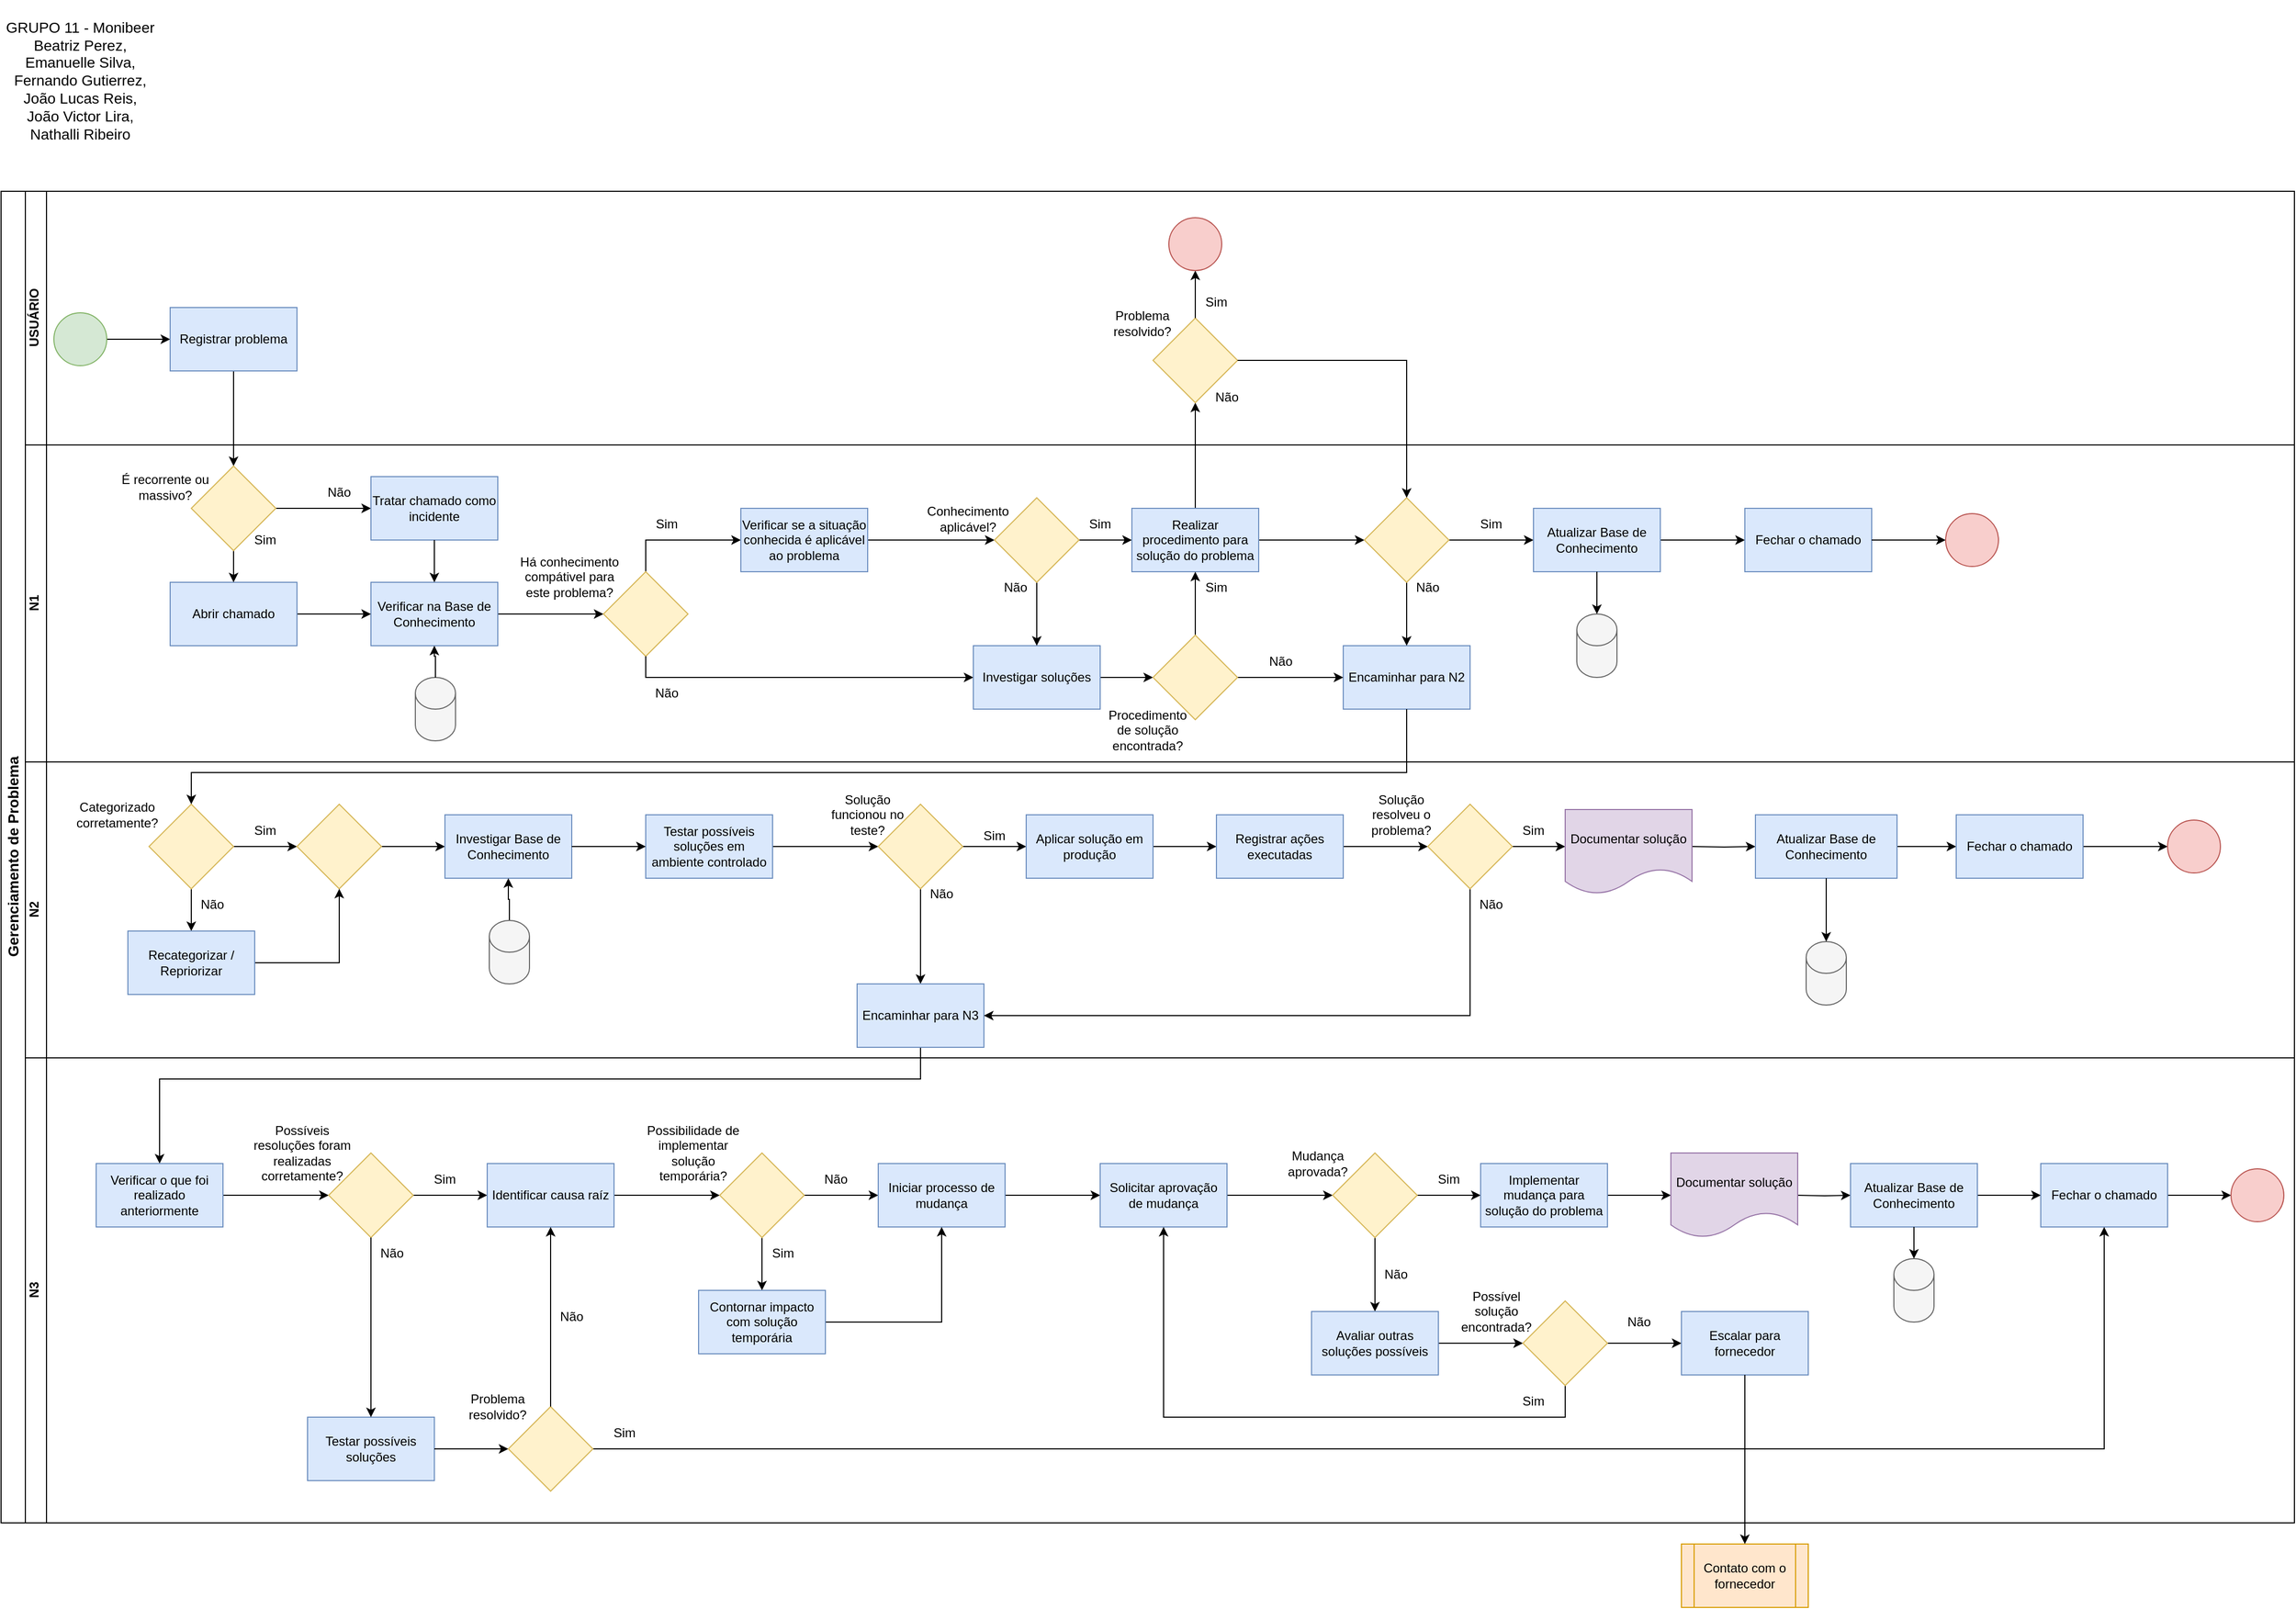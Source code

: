 <mxfile version="26.1.1">
  <diagram name="Página-1" id="bHaXInnfrB_LqtZISMqw">
    <mxGraphModel dx="1434" dy="2005" grid="1" gridSize="10" guides="1" tooltips="1" connect="1" arrows="1" fold="1" page="1" pageScale="1" pageWidth="827" pageHeight="1169" math="0" shadow="0">
      <root>
        <mxCell id="0" />
        <mxCell id="1" parent="0" />
        <mxCell id="CB9Ix1eSBj-hEk77aVg0-19" value="" style="edgeStyle=orthogonalEdgeStyle;rounded=0;orthogonalLoop=1;jettySize=auto;html=1;" parent="1" source="CB9Ix1eSBj-hEk77aVg0-17" target="CB9Ix1eSBj-hEk77aVg0-18" edge="1">
          <mxGeometry relative="1" as="geometry" />
        </mxCell>
        <mxCell id="CB9Ix1eSBj-hEk77aVg0-17" value="" style="ellipse;whiteSpace=wrap;html=1;aspect=fixed;fillColor=#d5e8d4;strokeColor=#82b366;" parent="1" vertex="1">
          <mxGeometry x="80" y="75" width="50" height="50" as="geometry" />
        </mxCell>
        <mxCell id="3cpQAvcQpV-U7y1Ge1cC-20" value="" style="edgeStyle=orthogonalEdgeStyle;rounded=0;orthogonalLoop=1;jettySize=auto;html=1;" parent="1" source="CB9Ix1eSBj-hEk77aVg0-18" edge="1">
          <mxGeometry relative="1" as="geometry">
            <mxPoint x="250" y="220" as="targetPoint" />
          </mxGeometry>
        </mxCell>
        <mxCell id="CB9Ix1eSBj-hEk77aVg0-18" value="Registrar problema" style="whiteSpace=wrap;html=1;fillColor=#dae8fc;strokeColor=#6c8ebf;" parent="1" vertex="1">
          <mxGeometry x="190" y="70" width="120" height="60" as="geometry" />
        </mxCell>
        <mxCell id="CB9Ix1eSBj-hEk77aVg0-23" value="" style="edgeStyle=orthogonalEdgeStyle;rounded=0;orthogonalLoop=1;jettySize=auto;html=1;" parent="1" source="CB9Ix1eSBj-hEk77aVg0-20" target="CB9Ix1eSBj-hEk77aVg0-22" edge="1">
          <mxGeometry relative="1" as="geometry" />
        </mxCell>
        <mxCell id="CB9Ix1eSBj-hEk77aVg0-20" value="Verificar na Base de Conhecimento" style="whiteSpace=wrap;html=1;fillColor=#dae8fc;strokeColor=#6c8ebf;" parent="1" vertex="1">
          <mxGeometry x="380" y="330" width="120" height="60" as="geometry" />
        </mxCell>
        <mxCell id="CB9Ix1eSBj-hEk77aVg0-30" value="" style="edgeStyle=orthogonalEdgeStyle;rounded=0;orthogonalLoop=1;jettySize=auto;html=1;" parent="1" edge="1">
          <mxGeometry relative="1" as="geometry">
            <mxPoint x="640" y="330" as="sourcePoint" />
            <mxPoint x="730" y="290" as="targetPoint" />
            <Array as="points">
              <mxPoint x="640" y="290" />
            </Array>
          </mxGeometry>
        </mxCell>
        <mxCell id="CB9Ix1eSBj-hEk77aVg0-22" value="" style="rhombus;whiteSpace=wrap;html=1;fillColor=#fff2cc;strokeColor=#d6b656;" parent="1" vertex="1">
          <mxGeometry x="600" y="320" width="80" height="80" as="geometry" />
        </mxCell>
        <mxCell id="CB9Ix1eSBj-hEk77aVg0-24" value="Há conhecimento compátivel para este problema?" style="text;html=1;align=center;verticalAlign=middle;whiteSpace=wrap;rounded=0;" parent="1" vertex="1">
          <mxGeometry x="520" y="300" width="96" height="50" as="geometry" />
        </mxCell>
        <mxCell id="CB9Ix1eSBj-hEk77aVg0-31" value="" style="edgeStyle=orthogonalEdgeStyle;rounded=0;orthogonalLoop=1;jettySize=auto;html=1;entryX=0;entryY=0.5;entryDx=0;entryDy=0;" parent="1" target="CB9Ix1eSBj-hEk77aVg0-33" edge="1">
          <mxGeometry relative="1" as="geometry">
            <mxPoint x="640" y="400" as="sourcePoint" />
            <mxPoint x="760" y="420" as="targetPoint" />
            <Array as="points">
              <mxPoint x="640" y="420" />
            </Array>
          </mxGeometry>
        </mxCell>
        <mxCell id="CB9Ix1eSBj-hEk77aVg0-55" value="" style="edgeStyle=orthogonalEdgeStyle;rounded=0;orthogonalLoop=1;jettySize=auto;html=1;entryX=0;entryY=0.5;entryDx=0;entryDy=0;" parent="1" source="CB9Ix1eSBj-hEk77aVg0-32" target="CB9Ix1eSBj-hEk77aVg0-54" edge="1">
          <mxGeometry relative="1" as="geometry">
            <mxPoint x="950" y="290" as="targetPoint" />
          </mxGeometry>
        </mxCell>
        <mxCell id="CB9Ix1eSBj-hEk77aVg0-32" value="Verificar se a situação conhecida é aplicável ao problema" style="rounded=0;whiteSpace=wrap;html=1;fillColor=#dae8fc;strokeColor=#6c8ebf;" parent="1" vertex="1">
          <mxGeometry x="730" y="260" width="120" height="60" as="geometry" />
        </mxCell>
        <mxCell id="3cpQAvcQpV-U7y1Ge1cC-92" value="" style="edgeStyle=orthogonalEdgeStyle;rounded=0;orthogonalLoop=1;jettySize=auto;html=1;" parent="1" source="CB9Ix1eSBj-hEk77aVg0-33" target="3cpQAvcQpV-U7y1Ge1cC-91" edge="1">
          <mxGeometry relative="1" as="geometry" />
        </mxCell>
        <mxCell id="CB9Ix1eSBj-hEk77aVg0-33" value="Investigar soluções" style="rounded=0;whiteSpace=wrap;html=1;fillColor=#dae8fc;strokeColor=#6c8ebf;" parent="1" vertex="1">
          <mxGeometry x="950" y="390" width="120" height="60" as="geometry" />
        </mxCell>
        <mxCell id="CB9Ix1eSBj-hEk77aVg0-34" value="Sim" style="text;html=1;align=center;verticalAlign=middle;whiteSpace=wrap;rounded=0;" parent="1" vertex="1">
          <mxGeometry x="630" y="260" width="60" height="30" as="geometry" />
        </mxCell>
        <mxCell id="CB9Ix1eSBj-hEk77aVg0-35" value="Não" style="text;html=1;align=center;verticalAlign=middle;whiteSpace=wrap;rounded=0;" parent="1" vertex="1">
          <mxGeometry x="960" y="320" width="60" height="30" as="geometry" />
        </mxCell>
        <mxCell id="3cpQAvcQpV-U7y1Ge1cC-25" value="" style="edgeStyle=orthogonalEdgeStyle;rounded=0;orthogonalLoop=1;jettySize=auto;html=1;" parent="1" source="CB9Ix1eSBj-hEk77aVg0-51" target="CB9Ix1eSBj-hEk77aVg0-20" edge="1">
          <mxGeometry relative="1" as="geometry" />
        </mxCell>
        <mxCell id="CB9Ix1eSBj-hEk77aVg0-51" value="Abrir chamado" style="whiteSpace=wrap;html=1;fillColor=#dae8fc;strokeColor=#6c8ebf;" parent="1" vertex="1">
          <mxGeometry x="190" y="330" width="120" height="60" as="geometry" />
        </mxCell>
        <mxCell id="CB9Ix1eSBj-hEk77aVg0-58" value="" style="edgeStyle=orthogonalEdgeStyle;rounded=0;orthogonalLoop=1;jettySize=auto;html=1;" parent="1" source="CB9Ix1eSBj-hEk77aVg0-54" edge="1">
          <mxGeometry relative="1" as="geometry">
            <mxPoint x="1100" y="290" as="targetPoint" />
          </mxGeometry>
        </mxCell>
        <mxCell id="CB9Ix1eSBj-hEk77aVg0-61" value="" style="edgeStyle=orthogonalEdgeStyle;rounded=0;orthogonalLoop=1;jettySize=auto;html=1;" parent="1" source="CB9Ix1eSBj-hEk77aVg0-54" target="CB9Ix1eSBj-hEk77aVg0-33" edge="1">
          <mxGeometry relative="1" as="geometry" />
        </mxCell>
        <mxCell id="CB9Ix1eSBj-hEk77aVg0-54" value="" style="rhombus;whiteSpace=wrap;html=1;rounded=0;fillColor=#fff2cc;strokeColor=#d6b656;" parent="1" vertex="1">
          <mxGeometry x="970" y="250" width="80" height="80" as="geometry" />
        </mxCell>
        <mxCell id="CB9Ix1eSBj-hEk77aVg0-56" value="Conhecimento aplicável?" style="text;html=1;align=center;verticalAlign=middle;whiteSpace=wrap;rounded=0;" parent="1" vertex="1">
          <mxGeometry x="900" y="250" width="90" height="40" as="geometry" />
        </mxCell>
        <mxCell id="3cpQAvcQpV-U7y1Ge1cC-59" style="edgeStyle=orthogonalEdgeStyle;rounded=0;orthogonalLoop=1;jettySize=auto;html=1;" parent="1" source="CB9Ix1eSBj-hEk77aVg0-57" edge="1">
          <mxGeometry relative="1" as="geometry">
            <mxPoint x="1160" y="160" as="targetPoint" />
          </mxGeometry>
        </mxCell>
        <mxCell id="3cpQAvcQpV-U7y1Ge1cC-74" value="" style="edgeStyle=orthogonalEdgeStyle;rounded=0;orthogonalLoop=1;jettySize=auto;html=1;" parent="1" source="CB9Ix1eSBj-hEk77aVg0-57" target="3cpQAvcQpV-U7y1Ge1cC-73" edge="1">
          <mxGeometry relative="1" as="geometry" />
        </mxCell>
        <mxCell id="CB9Ix1eSBj-hEk77aVg0-57" value="Realizar procedimento para solução do problema" style="whiteSpace=wrap;html=1;rounded=0;fillColor=#dae8fc;strokeColor=#6c8ebf;" parent="1" vertex="1">
          <mxGeometry x="1100" y="260" width="120" height="60" as="geometry" />
        </mxCell>
        <mxCell id="CB9Ix1eSBj-hEk77aVg0-62" value="Sim" style="text;html=1;align=center;verticalAlign=middle;whiteSpace=wrap;rounded=0;" parent="1" vertex="1">
          <mxGeometry x="1040" y="260" width="60" height="30" as="geometry" />
        </mxCell>
        <mxCell id="3cpQAvcQpV-U7y1Ge1cC-13" value="Não" style="text;html=1;align=center;verticalAlign=middle;whiteSpace=wrap;rounded=0;" parent="1" vertex="1">
          <mxGeometry x="630" y="420" width="60" height="30" as="geometry" />
        </mxCell>
        <mxCell id="3cpQAvcQpV-U7y1Ge1cC-23" value="" style="edgeStyle=orthogonalEdgeStyle;rounded=0;orthogonalLoop=1;jettySize=auto;html=1;exitX=1;exitY=0.5;exitDx=0;exitDy=0;" parent="1" source="3cpQAvcQpV-U7y1Ge1cC-21" target="3cpQAvcQpV-U7y1Ge1cC-15" edge="1">
          <mxGeometry relative="1" as="geometry">
            <Array as="points">
              <mxPoint x="414" y="260" />
            </Array>
          </mxGeometry>
        </mxCell>
        <mxCell id="3cpQAvcQpV-U7y1Ge1cC-24" value="" style="edgeStyle=orthogonalEdgeStyle;rounded=0;orthogonalLoop=1;jettySize=auto;html=1;" parent="1" source="3cpQAvcQpV-U7y1Ge1cC-21" target="CB9Ix1eSBj-hEk77aVg0-51" edge="1">
          <mxGeometry relative="1" as="geometry" />
        </mxCell>
        <mxCell id="3cpQAvcQpV-U7y1Ge1cC-21" value="" style="rhombus;whiteSpace=wrap;html=1;fillColor=#fff2cc;strokeColor=#d6b656;" parent="1" vertex="1">
          <mxGeometry x="210" y="220" width="80" height="80" as="geometry" />
        </mxCell>
        <mxCell id="3cpQAvcQpV-U7y1Ge1cC-47" value="USUÁRIO" style="swimlane;horizontal=0;whiteSpace=wrap;html=1;startSize=23;" parent="1" vertex="1">
          <mxGeometry x="50" y="-40" width="2150" height="240" as="geometry" />
        </mxCell>
        <mxCell id="3cpQAvcQpV-U7y1Ge1cC-28" value="" style="rhombus;whiteSpace=wrap;html=1;rounded=0;fillColor=#fff2cc;strokeColor=#d6b656;" parent="3cpQAvcQpV-U7y1Ge1cC-47" vertex="1">
          <mxGeometry x="1070" y="120" width="80" height="80" as="geometry" />
        </mxCell>
        <mxCell id="3cpQAvcQpV-U7y1Ge1cC-30" value="Problema resolvido?" style="text;html=1;align=center;verticalAlign=middle;whiteSpace=wrap;rounded=0;" parent="3cpQAvcQpV-U7y1Ge1cC-47" vertex="1">
          <mxGeometry x="1030" y="110" width="60" height="30" as="geometry" />
        </mxCell>
        <mxCell id="3cpQAvcQpV-U7y1Ge1cC-45" value="" style="edgeStyle=orthogonalEdgeStyle;rounded=0;orthogonalLoop=1;jettySize=auto;html=1;" parent="3cpQAvcQpV-U7y1Ge1cC-47" source="3cpQAvcQpV-U7y1Ge1cC-28" target="3cpQAvcQpV-U7y1Ge1cC-37" edge="1">
          <mxGeometry relative="1" as="geometry">
            <mxPoint x="1110" y="125" as="sourcePoint" />
            <mxPoint x="1110" y="45.0" as="targetPoint" />
          </mxGeometry>
        </mxCell>
        <mxCell id="3cpQAvcQpV-U7y1Ge1cC-37" value="" style="ellipse;whiteSpace=wrap;html=1;aspect=fixed;fillColor=#f8cecc;strokeColor=#b85450;" parent="3cpQAvcQpV-U7y1Ge1cC-47" vertex="1">
          <mxGeometry x="1085" y="25" width="50" height="50" as="geometry" />
        </mxCell>
        <mxCell id="3cpQAvcQpV-U7y1Ge1cC-56" value="N1" style="swimlane;horizontal=0;whiteSpace=wrap;html=1;" parent="1" vertex="1">
          <mxGeometry x="50" y="200" width="2150" height="300" as="geometry" />
        </mxCell>
        <mxCell id="3cpQAvcQpV-U7y1Ge1cC-57" value="Encaminhar para N2" style="rounded=0;whiteSpace=wrap;html=1;fillColor=#dae8fc;strokeColor=#6c8ebf;" parent="3cpQAvcQpV-U7y1Ge1cC-56" vertex="1">
          <mxGeometry x="1250" y="190" width="120" height="60" as="geometry" />
        </mxCell>
        <mxCell id="3cpQAvcQpV-U7y1Ge1cC-15" value="Tratar chamado como incidente" style="whiteSpace=wrap;html=1;fillColor=#dae8fc;strokeColor=#6c8ebf;" parent="3cpQAvcQpV-U7y1Ge1cC-56" vertex="1">
          <mxGeometry x="330" y="30" width="120" height="60" as="geometry" />
        </mxCell>
        <mxCell id="3cpQAvcQpV-U7y1Ge1cC-14" value="Não" style="text;html=1;align=center;verticalAlign=middle;whiteSpace=wrap;rounded=0;" parent="3cpQAvcQpV-U7y1Ge1cC-56" vertex="1">
          <mxGeometry x="270" y="30" width="60" height="30" as="geometry" />
        </mxCell>
        <mxCell id="3cpQAvcQpV-U7y1Ge1cC-12" value="Sim" style="text;html=1;align=center;verticalAlign=middle;whiteSpace=wrap;rounded=0;" parent="3cpQAvcQpV-U7y1Ge1cC-56" vertex="1">
          <mxGeometry x="200" y="75" width="60" height="30" as="geometry" />
        </mxCell>
        <mxCell id="3cpQAvcQpV-U7y1Ge1cC-69" value="" style="shape=cylinder3;whiteSpace=wrap;html=1;boundedLbl=1;backgroundOutline=1;size=15;fillColor=#f5f5f5;fontColor=#333333;strokeColor=#666666;" parent="3cpQAvcQpV-U7y1Ge1cC-56" vertex="1">
          <mxGeometry x="372" y="220" width="38" height="60" as="geometry" />
        </mxCell>
        <mxCell id="3cpQAvcQpV-U7y1Ge1cC-76" style="edgeStyle=orthogonalEdgeStyle;rounded=0;orthogonalLoop=1;jettySize=auto;html=1;entryX=0.5;entryY=0;entryDx=0;entryDy=0;" parent="3cpQAvcQpV-U7y1Ge1cC-56" source="3cpQAvcQpV-U7y1Ge1cC-73" target="3cpQAvcQpV-U7y1Ge1cC-57" edge="1">
          <mxGeometry relative="1" as="geometry" />
        </mxCell>
        <mxCell id="3cpQAvcQpV-U7y1Ge1cC-89" value="" style="edgeStyle=orthogonalEdgeStyle;rounded=0;orthogonalLoop=1;jettySize=auto;html=1;" parent="3cpQAvcQpV-U7y1Ge1cC-56" source="3cpQAvcQpV-U7y1Ge1cC-73" target="3cpQAvcQpV-U7y1Ge1cC-88" edge="1">
          <mxGeometry relative="1" as="geometry" />
        </mxCell>
        <mxCell id="3cpQAvcQpV-U7y1Ge1cC-73" value="" style="rhombus;whiteSpace=wrap;html=1;rounded=0;fillColor=#fff2cc;strokeColor=#d6b656;" parent="3cpQAvcQpV-U7y1Ge1cC-56" vertex="1">
          <mxGeometry x="1270" y="50" width="80" height="80" as="geometry" />
        </mxCell>
        <mxCell id="3cpQAvcQpV-U7y1Ge1cC-77" value="Não" style="text;html=1;align=center;verticalAlign=middle;whiteSpace=wrap;rounded=0;" parent="3cpQAvcQpV-U7y1Ge1cC-56" vertex="1">
          <mxGeometry x="1300" y="120" width="60" height="30" as="geometry" />
        </mxCell>
        <mxCell id="3cpQAvcQpV-U7y1Ge1cC-9" value="É recorrente ou&lt;div&gt;massivo?&lt;/div&gt;" style="text;html=1;align=center;verticalAlign=middle;resizable=0;points=[];autosize=1;strokeColor=none;fillColor=none;" parent="3cpQAvcQpV-U7y1Ge1cC-56" vertex="1">
          <mxGeometry x="80" y="20" width="110" height="40" as="geometry" />
        </mxCell>
        <mxCell id="6dw-t0ZYcTh1iQw7MHnS-5" value="" style="edgeStyle=orthogonalEdgeStyle;rounded=0;orthogonalLoop=1;jettySize=auto;html=1;" parent="3cpQAvcQpV-U7y1Ge1cC-56" source="3cpQAvcQpV-U7y1Ge1cC-88" target="6dw-t0ZYcTh1iQw7MHnS-4" edge="1">
          <mxGeometry relative="1" as="geometry" />
        </mxCell>
        <mxCell id="3cpQAvcQpV-U7y1Ge1cC-88" value="Atualizar Base de Conhecimento" style="whiteSpace=wrap;html=1;rounded=0;fillColor=#dae8fc;strokeColor=#6c8ebf;" parent="3cpQAvcQpV-U7y1Ge1cC-56" vertex="1">
          <mxGeometry x="1430" y="60" width="120" height="60" as="geometry" />
        </mxCell>
        <mxCell id="3cpQAvcQpV-U7y1Ge1cC-94" style="edgeStyle=orthogonalEdgeStyle;rounded=0;orthogonalLoop=1;jettySize=auto;html=1;" parent="3cpQAvcQpV-U7y1Ge1cC-56" source="3cpQAvcQpV-U7y1Ge1cC-91" edge="1">
          <mxGeometry relative="1" as="geometry">
            <mxPoint x="1110" y="120" as="targetPoint" />
          </mxGeometry>
        </mxCell>
        <mxCell id="3cpQAvcQpV-U7y1Ge1cC-95" style="edgeStyle=orthogonalEdgeStyle;rounded=0;orthogonalLoop=1;jettySize=auto;html=1;entryX=0;entryY=0.5;entryDx=0;entryDy=0;" parent="3cpQAvcQpV-U7y1Ge1cC-56" source="3cpQAvcQpV-U7y1Ge1cC-91" target="3cpQAvcQpV-U7y1Ge1cC-57" edge="1">
          <mxGeometry relative="1" as="geometry" />
        </mxCell>
        <mxCell id="3cpQAvcQpV-U7y1Ge1cC-91" value="" style="rhombus;whiteSpace=wrap;html=1;fillColor=#fff2cc;strokeColor=#d6b656;rounded=0;" parent="3cpQAvcQpV-U7y1Ge1cC-56" vertex="1">
          <mxGeometry x="1070" y="180" width="80" height="80" as="geometry" />
        </mxCell>
        <mxCell id="3cpQAvcQpV-U7y1Ge1cC-97" value="Sim" style="text;html=1;align=center;verticalAlign=middle;whiteSpace=wrap;rounded=0;" parent="3cpQAvcQpV-U7y1Ge1cC-56" vertex="1">
          <mxGeometry x="1100" y="120" width="60" height="30" as="geometry" />
        </mxCell>
        <mxCell id="6dw-t0ZYcTh1iQw7MHnS-4" value="Fechar o chamado" style="whiteSpace=wrap;html=1;fillColor=#dae8fc;strokeColor=#6c8ebf;rounded=0;" parent="3cpQAvcQpV-U7y1Ge1cC-56" vertex="1">
          <mxGeometry x="1630" y="60" width="120" height="60" as="geometry" />
        </mxCell>
        <mxCell id="3cpQAvcQpV-U7y1Ge1cC-63" value="" style="edgeStyle=orthogonalEdgeStyle;rounded=0;orthogonalLoop=1;jettySize=auto;html=1;" parent="1" source="3cpQAvcQpV-U7y1Ge1cC-15" target="CB9Ix1eSBj-hEk77aVg0-20" edge="1">
          <mxGeometry relative="1" as="geometry" />
        </mxCell>
        <mxCell id="3cpQAvcQpV-U7y1Ge1cC-75" style="edgeStyle=orthogonalEdgeStyle;rounded=0;orthogonalLoop=1;jettySize=auto;html=1;entryX=0.5;entryY=0;entryDx=0;entryDy=0;" parent="1" source="3cpQAvcQpV-U7y1Ge1cC-28" target="3cpQAvcQpV-U7y1Ge1cC-73" edge="1">
          <mxGeometry relative="1" as="geometry" />
        </mxCell>
        <mxCell id="3cpQAvcQpV-U7y1Ge1cC-83" style="edgeStyle=orthogonalEdgeStyle;rounded=0;orthogonalLoop=1;jettySize=auto;html=1;entryX=0.5;entryY=1;entryDx=0;entryDy=0;" parent="1" source="3cpQAvcQpV-U7y1Ge1cC-69" target="CB9Ix1eSBj-hEk77aVg0-20" edge="1">
          <mxGeometry relative="1" as="geometry" />
        </mxCell>
        <mxCell id="3cpQAvcQpV-U7y1Ge1cC-84" value="&lt;font style=&quot;&quot;&gt;N2&lt;/font&gt;" style="swimlane;horizontal=0;whiteSpace=wrap;html=1;startSize=23;" parent="1" vertex="1">
          <mxGeometry x="50" y="500" width="2150" height="280" as="geometry" />
        </mxCell>
        <mxCell id="3cpQAvcQpV-U7y1Ge1cC-105" value="" style="edgeStyle=orthogonalEdgeStyle;rounded=0;orthogonalLoop=1;jettySize=auto;html=1;" parent="3cpQAvcQpV-U7y1Ge1cC-84" source="3cpQAvcQpV-U7y1Ge1cC-100" target="3cpQAvcQpV-U7y1Ge1cC-104" edge="1">
          <mxGeometry relative="1" as="geometry" />
        </mxCell>
        <mxCell id="3cpQAvcQpV-U7y1Ge1cC-107" value="" style="edgeStyle=orthogonalEdgeStyle;rounded=0;orthogonalLoop=1;jettySize=auto;html=1;" parent="3cpQAvcQpV-U7y1Ge1cC-84" source="3cpQAvcQpV-U7y1Ge1cC-100" target="3cpQAvcQpV-U7y1Ge1cC-106" edge="1">
          <mxGeometry relative="1" as="geometry" />
        </mxCell>
        <mxCell id="3cpQAvcQpV-U7y1Ge1cC-100" value="" style="rhombus;whiteSpace=wrap;html=1;fillColor=#fff2cc;strokeColor=#d6b656;" parent="3cpQAvcQpV-U7y1Ge1cC-84" vertex="1">
          <mxGeometry x="120" y="40" width="80" height="80" as="geometry" />
        </mxCell>
        <mxCell id="3cpQAvcQpV-U7y1Ge1cC-101" value="Categorizado corretamente?" style="text;html=1;align=center;verticalAlign=middle;whiteSpace=wrap;rounded=0;" parent="3cpQAvcQpV-U7y1Ge1cC-84" vertex="1">
          <mxGeometry x="50" y="30" width="80" height="40" as="geometry" />
        </mxCell>
        <mxCell id="3cpQAvcQpV-U7y1Ge1cC-113" value="" style="edgeStyle=orthogonalEdgeStyle;rounded=0;orthogonalLoop=1;jettySize=auto;html=1;" parent="3cpQAvcQpV-U7y1Ge1cC-84" source="3cpQAvcQpV-U7y1Ge1cC-104" target="3cpQAvcQpV-U7y1Ge1cC-112" edge="1">
          <mxGeometry relative="1" as="geometry" />
        </mxCell>
        <mxCell id="3cpQAvcQpV-U7y1Ge1cC-104" value="" style="rhombus;whiteSpace=wrap;html=1;fillColor=#fff2cc;strokeColor=#d6b656;" parent="3cpQAvcQpV-U7y1Ge1cC-84" vertex="1">
          <mxGeometry x="260" y="40" width="80" height="80" as="geometry" />
        </mxCell>
        <mxCell id="3cpQAvcQpV-U7y1Ge1cC-108" style="edgeStyle=orthogonalEdgeStyle;rounded=0;orthogonalLoop=1;jettySize=auto;html=1;entryX=0.5;entryY=1;entryDx=0;entryDy=0;" parent="3cpQAvcQpV-U7y1Ge1cC-84" source="3cpQAvcQpV-U7y1Ge1cC-106" target="3cpQAvcQpV-U7y1Ge1cC-104" edge="1">
          <mxGeometry relative="1" as="geometry" />
        </mxCell>
        <mxCell id="3cpQAvcQpV-U7y1Ge1cC-106" value="Recategorizar / Repriorizar" style="whiteSpace=wrap;html=1;fillColor=#dae8fc;strokeColor=#6c8ebf;" parent="3cpQAvcQpV-U7y1Ge1cC-84" vertex="1">
          <mxGeometry x="100" y="160" width="120" height="60" as="geometry" />
        </mxCell>
        <mxCell id="3cpQAvcQpV-U7y1Ge1cC-110" value="Sim" style="text;html=1;align=center;verticalAlign=middle;whiteSpace=wrap;rounded=0;" parent="3cpQAvcQpV-U7y1Ge1cC-84" vertex="1">
          <mxGeometry x="200" y="50" width="60" height="30" as="geometry" />
        </mxCell>
        <mxCell id="3cpQAvcQpV-U7y1Ge1cC-111" value="Não" style="text;html=1;align=center;verticalAlign=middle;whiteSpace=wrap;rounded=0;" parent="3cpQAvcQpV-U7y1Ge1cC-84" vertex="1">
          <mxGeometry x="150" y="120" width="60" height="30" as="geometry" />
        </mxCell>
        <mxCell id="3cpQAvcQpV-U7y1Ge1cC-112" value="Investigar Base de Conhecimento" style="whiteSpace=wrap;html=1;fillColor=#dae8fc;strokeColor=#6c8ebf;" parent="3cpQAvcQpV-U7y1Ge1cC-84" vertex="1">
          <mxGeometry x="400" y="50" width="120" height="60" as="geometry" />
        </mxCell>
        <mxCell id="3cpQAvcQpV-U7y1Ge1cC-115" style="edgeStyle=orthogonalEdgeStyle;rounded=0;orthogonalLoop=1;jettySize=auto;html=1;" parent="3cpQAvcQpV-U7y1Ge1cC-84" source="3cpQAvcQpV-U7y1Ge1cC-114" target="3cpQAvcQpV-U7y1Ge1cC-112" edge="1">
          <mxGeometry relative="1" as="geometry" />
        </mxCell>
        <mxCell id="3cpQAvcQpV-U7y1Ge1cC-114" value="" style="shape=cylinder3;whiteSpace=wrap;html=1;boundedLbl=1;backgroundOutline=1;size=15;fillColor=#f5f5f5;fontColor=#333333;strokeColor=#666666;" parent="3cpQAvcQpV-U7y1Ge1cC-84" vertex="1">
          <mxGeometry x="442" y="150" width="38" height="60" as="geometry" />
        </mxCell>
        <mxCell id="3cpQAvcQpV-U7y1Ge1cC-85" value="N3" style="swimlane;horizontal=0;whiteSpace=wrap;html=1;" parent="1" vertex="1">
          <mxGeometry x="50" y="780" width="2150" height="440" as="geometry" />
        </mxCell>
        <mxCell id="3cpQAvcQpV-U7y1Ge1cC-103" style="edgeStyle=orthogonalEdgeStyle;rounded=0;orthogonalLoop=1;jettySize=auto;html=1;" parent="1" source="3cpQAvcQpV-U7y1Ge1cC-57" target="3cpQAvcQpV-U7y1Ge1cC-100" edge="1">
          <mxGeometry relative="1" as="geometry">
            <Array as="points">
              <mxPoint x="1360" y="510" />
              <mxPoint x="210" y="510" />
            </Array>
          </mxGeometry>
        </mxCell>
        <mxCell id="3cpQAvcQpV-U7y1Ge1cC-116" value="&lt;font style=&quot;font-size: 14px;&quot;&gt;Gerenciamento de Problema&lt;/font&gt;" style="swimlane;horizontal=0;whiteSpace=wrap;html=1;" parent="1" vertex="1">
          <mxGeometry x="30" y="-40" width="2170" height="1260" as="geometry" />
        </mxCell>
        <mxCell id="3cpQAvcQpV-U7y1Ge1cC-96" value="Procedimento de solução encontrada?" style="text;html=1;align=center;verticalAlign=middle;whiteSpace=wrap;rounded=0;" parent="3cpQAvcQpV-U7y1Ge1cC-116" vertex="1">
          <mxGeometry x="1050" y="490" width="70" height="40" as="geometry" />
        </mxCell>
        <mxCell id="3cpQAvcQpV-U7y1Ge1cC-98" value="Não" style="text;html=1;align=center;verticalAlign=middle;whiteSpace=wrap;rounded=0;" parent="3cpQAvcQpV-U7y1Ge1cC-116" vertex="1">
          <mxGeometry x="1181" y="430" width="60" height="30" as="geometry" />
        </mxCell>
        <mxCell id="6dw-t0ZYcTh1iQw7MHnS-12" value="" style="edgeStyle=orthogonalEdgeStyle;rounded=0;orthogonalLoop=1;jettySize=auto;html=1;" parent="3cpQAvcQpV-U7y1Ge1cC-116" source="6dw-t0ZYcTh1iQw7MHnS-9" target="6dw-t0ZYcTh1iQw7MHnS-11" edge="1">
          <mxGeometry relative="1" as="geometry" />
        </mxCell>
        <mxCell id="6dw-t0ZYcTh1iQw7MHnS-9" value="Testar possíveis soluções em ambiente controlado" style="whiteSpace=wrap;html=1;fillColor=#dae8fc;strokeColor=#6c8ebf;" parent="3cpQAvcQpV-U7y1Ge1cC-116" vertex="1">
          <mxGeometry x="610" y="590" width="120" height="60" as="geometry" />
        </mxCell>
        <mxCell id="6dw-t0ZYcTh1iQw7MHnS-15" value="" style="edgeStyle=orthogonalEdgeStyle;rounded=0;orthogonalLoop=1;jettySize=auto;html=1;" parent="3cpQAvcQpV-U7y1Ge1cC-116" source="6dw-t0ZYcTh1iQw7MHnS-11" target="6dw-t0ZYcTh1iQw7MHnS-14" edge="1">
          <mxGeometry relative="1" as="geometry" />
        </mxCell>
        <mxCell id="6dw-t0ZYcTh1iQw7MHnS-17" value="" style="edgeStyle=orthogonalEdgeStyle;rounded=0;orthogonalLoop=1;jettySize=auto;html=1;" parent="3cpQAvcQpV-U7y1Ge1cC-116" source="6dw-t0ZYcTh1iQw7MHnS-11" target="6dw-t0ZYcTh1iQw7MHnS-16" edge="1">
          <mxGeometry relative="1" as="geometry" />
        </mxCell>
        <mxCell id="6dw-t0ZYcTh1iQw7MHnS-11" value="" style="rhombus;whiteSpace=wrap;html=1;fillColor=#fff2cc;strokeColor=#d6b656;" parent="3cpQAvcQpV-U7y1Ge1cC-116" vertex="1">
          <mxGeometry x="830" y="580" width="80" height="80" as="geometry" />
        </mxCell>
        <mxCell id="6dw-t0ZYcTh1iQw7MHnS-13" value="Solução funcionou no teste?" style="text;html=1;align=center;verticalAlign=middle;whiteSpace=wrap;rounded=0;" parent="3cpQAvcQpV-U7y1Ge1cC-116" vertex="1">
          <mxGeometry x="780" y="570" width="80" height="40" as="geometry" />
        </mxCell>
        <mxCell id="6dw-t0ZYcTh1iQw7MHnS-40" value="" style="edgeStyle=orthogonalEdgeStyle;rounded=0;orthogonalLoop=1;jettySize=auto;html=1;" parent="3cpQAvcQpV-U7y1Ge1cC-116" source="6dw-t0ZYcTh1iQw7MHnS-14" target="6dw-t0ZYcTh1iQw7MHnS-39" edge="1">
          <mxGeometry relative="1" as="geometry">
            <Array as="points">
              <mxPoint x="870" y="840" />
              <mxPoint x="150" y="840" />
            </Array>
          </mxGeometry>
        </mxCell>
        <mxCell id="6dw-t0ZYcTh1iQw7MHnS-14" value="Encaminhar para N3" style="whiteSpace=wrap;html=1;fillColor=#dae8fc;strokeColor=#6c8ebf;" parent="3cpQAvcQpV-U7y1Ge1cC-116" vertex="1">
          <mxGeometry x="810" y="750" width="120" height="60" as="geometry" />
        </mxCell>
        <mxCell id="6dw-t0ZYcTh1iQw7MHnS-21" value="" style="edgeStyle=orthogonalEdgeStyle;rounded=0;orthogonalLoop=1;jettySize=auto;html=1;exitX=1;exitY=0.5;exitDx=0;exitDy=0;" parent="3cpQAvcQpV-U7y1Ge1cC-116" source="6dw-t0ZYcTh1iQw7MHnS-16" target="6dw-t0ZYcTh1iQw7MHnS-20" edge="1">
          <mxGeometry relative="1" as="geometry">
            <mxPoint x="1070" y="620.0" as="sourcePoint" />
          </mxGeometry>
        </mxCell>
        <mxCell id="6dw-t0ZYcTh1iQw7MHnS-16" value="Aplicar solução em produção" style="whiteSpace=wrap;html=1;fillColor=#dae8fc;strokeColor=#6c8ebf;" parent="3cpQAvcQpV-U7y1Ge1cC-116" vertex="1">
          <mxGeometry x="970" y="590" width="120" height="60" as="geometry" />
        </mxCell>
        <mxCell id="6dw-t0ZYcTh1iQw7MHnS-18" value="Sim" style="text;html=1;align=center;verticalAlign=middle;whiteSpace=wrap;rounded=0;" parent="3cpQAvcQpV-U7y1Ge1cC-116" vertex="1">
          <mxGeometry x="910" y="595" width="60" height="30" as="geometry" />
        </mxCell>
        <mxCell id="6dw-t0ZYcTh1iQw7MHnS-19" value="Não" style="text;html=1;align=center;verticalAlign=middle;whiteSpace=wrap;rounded=0;" parent="3cpQAvcQpV-U7y1Ge1cC-116" vertex="1">
          <mxGeometry x="860" y="650" width="60" height="30" as="geometry" />
        </mxCell>
        <mxCell id="6dw-t0ZYcTh1iQw7MHnS-25" value="" style="edgeStyle=orthogonalEdgeStyle;rounded=0;orthogonalLoop=1;jettySize=auto;html=1;exitX=1;exitY=0.5;exitDx=0;exitDy=0;" parent="3cpQAvcQpV-U7y1Ge1cC-116" source="6dw-t0ZYcTh1iQw7MHnS-20" target="6dw-t0ZYcTh1iQw7MHnS-24" edge="1">
          <mxGeometry relative="1" as="geometry">
            <mxPoint x="1260" y="620.0" as="sourcePoint" />
          </mxGeometry>
        </mxCell>
        <mxCell id="6dw-t0ZYcTh1iQw7MHnS-20" value="Registrar ações executadas" style="whiteSpace=wrap;html=1;fillColor=#dae8fc;strokeColor=#6c8ebf;" parent="3cpQAvcQpV-U7y1Ge1cC-116" vertex="1">
          <mxGeometry x="1150" y="590" width="120" height="60" as="geometry" />
        </mxCell>
        <mxCell id="6dw-t0ZYcTh1iQw7MHnS-28" value="" style="edgeStyle=orthogonalEdgeStyle;rounded=0;orthogonalLoop=1;jettySize=auto;html=1;exitX=1;exitY=0.5;exitDx=0;exitDy=0;" parent="3cpQAvcQpV-U7y1Ge1cC-116" source="6dw-t0ZYcTh1iQw7MHnS-24" edge="1">
          <mxGeometry relative="1" as="geometry">
            <mxPoint x="1390" y="620.0" as="sourcePoint" />
            <mxPoint x="1480" y="620.0" as="targetPoint" />
          </mxGeometry>
        </mxCell>
        <mxCell id="6dw-t0ZYcTh1iQw7MHnS-33" style="edgeStyle=orthogonalEdgeStyle;rounded=0;orthogonalLoop=1;jettySize=auto;html=1;entryX=1;entryY=0.5;entryDx=0;entryDy=0;" parent="3cpQAvcQpV-U7y1Ge1cC-116" source="6dw-t0ZYcTh1iQw7MHnS-24" target="6dw-t0ZYcTh1iQw7MHnS-14" edge="1">
          <mxGeometry relative="1" as="geometry">
            <Array as="points">
              <mxPoint x="1390" y="780" />
            </Array>
          </mxGeometry>
        </mxCell>
        <mxCell id="6dw-t0ZYcTh1iQw7MHnS-24" value="" style="rhombus;whiteSpace=wrap;html=1;fillColor=#fff2cc;strokeColor=#d6b656;" parent="3cpQAvcQpV-U7y1Ge1cC-116" vertex="1">
          <mxGeometry x="1350" y="580" width="80" height="80" as="geometry" />
        </mxCell>
        <mxCell id="6dw-t0ZYcTh1iQw7MHnS-26" value="Solução resolveu o problema?" style="text;html=1;align=center;verticalAlign=middle;whiteSpace=wrap;rounded=0;" parent="3cpQAvcQpV-U7y1Ge1cC-116" vertex="1">
          <mxGeometry x="1290" y="570" width="70" height="40" as="geometry" />
        </mxCell>
        <mxCell id="6dw-t0ZYcTh1iQw7MHnS-30" value="" style="edgeStyle=orthogonalEdgeStyle;rounded=0;orthogonalLoop=1;jettySize=auto;html=1;exitX=1;exitY=0.5;exitDx=0;exitDy=0;" parent="3cpQAvcQpV-U7y1Ge1cC-116" target="6dw-t0ZYcTh1iQw7MHnS-29" edge="1">
          <mxGeometry relative="1" as="geometry">
            <mxPoint x="1600" y="620.0" as="sourcePoint" />
          </mxGeometry>
        </mxCell>
        <mxCell id="6dw-t0ZYcTh1iQw7MHnS-36" value="" style="edgeStyle=orthogonalEdgeStyle;rounded=0;orthogonalLoop=1;jettySize=auto;html=1;" parent="3cpQAvcQpV-U7y1Ge1cC-116" source="6dw-t0ZYcTh1iQw7MHnS-29" target="6dw-t0ZYcTh1iQw7MHnS-35" edge="1">
          <mxGeometry relative="1" as="geometry" />
        </mxCell>
        <mxCell id="6dw-t0ZYcTh1iQw7MHnS-29" value="Atualizar Base de Conhecimento" style="whiteSpace=wrap;html=1;fillColor=#dae8fc;strokeColor=#6c8ebf;" parent="3cpQAvcQpV-U7y1Ge1cC-116" vertex="1">
          <mxGeometry x="1660" y="590" width="134" height="60" as="geometry" />
        </mxCell>
        <mxCell id="6dw-t0ZYcTh1iQw7MHnS-31" value="Sim" style="text;html=1;align=center;verticalAlign=middle;whiteSpace=wrap;rounded=0;" parent="3cpQAvcQpV-U7y1Ge1cC-116" vertex="1">
          <mxGeometry x="1420" y="590" width="60" height="30" as="geometry" />
        </mxCell>
        <mxCell id="6dw-t0ZYcTh1iQw7MHnS-32" value="Não" style="text;html=1;align=center;verticalAlign=middle;whiteSpace=wrap;rounded=0;" parent="3cpQAvcQpV-U7y1Ge1cC-116" vertex="1">
          <mxGeometry x="1380" y="660" width="60" height="30" as="geometry" />
        </mxCell>
        <mxCell id="6dw-t0ZYcTh1iQw7MHnS-38" style="edgeStyle=orthogonalEdgeStyle;rounded=0;orthogonalLoop=1;jettySize=auto;html=1;entryX=0;entryY=0.5;entryDx=0;entryDy=0;" parent="3cpQAvcQpV-U7y1Ge1cC-116" source="6dw-t0ZYcTh1iQw7MHnS-35" target="6dw-t0ZYcTh1iQw7MHnS-37" edge="1">
          <mxGeometry relative="1" as="geometry" />
        </mxCell>
        <mxCell id="6dw-t0ZYcTh1iQw7MHnS-35" value="Fechar o chamado" style="whiteSpace=wrap;html=1;fillColor=#dae8fc;strokeColor=#6c8ebf;" parent="3cpQAvcQpV-U7y1Ge1cC-116" vertex="1">
          <mxGeometry x="1850" y="590" width="120" height="60" as="geometry" />
        </mxCell>
        <mxCell id="6dw-t0ZYcTh1iQw7MHnS-37" value="" style="ellipse;whiteSpace=wrap;html=1;aspect=fixed;fillColor=#f8cecc;strokeColor=#b85450;" parent="3cpQAvcQpV-U7y1Ge1cC-116" vertex="1">
          <mxGeometry x="2050" y="595" width="50" height="50" as="geometry" />
        </mxCell>
        <mxCell id="6dw-t0ZYcTh1iQw7MHnS-42" value="" style="edgeStyle=orthogonalEdgeStyle;rounded=0;orthogonalLoop=1;jettySize=auto;html=1;" parent="3cpQAvcQpV-U7y1Ge1cC-116" source="6dw-t0ZYcTh1iQw7MHnS-39" target="6dw-t0ZYcTh1iQw7MHnS-41" edge="1">
          <mxGeometry relative="1" as="geometry" />
        </mxCell>
        <mxCell id="6dw-t0ZYcTh1iQw7MHnS-39" value="Verificar o que foi realizado anteriormente" style="whiteSpace=wrap;html=1;fillColor=#dae8fc;strokeColor=#6c8ebf;" parent="3cpQAvcQpV-U7y1Ge1cC-116" vertex="1">
          <mxGeometry x="90" y="920" width="120" height="60" as="geometry" />
        </mxCell>
        <mxCell id="3cpQAvcQpV-U7y1Ge1cC-78" value="Sim" style="text;html=1;align=center;verticalAlign=middle;whiteSpace=wrap;rounded=0;" parent="3cpQAvcQpV-U7y1Ge1cC-116" vertex="1">
          <mxGeometry x="1380" y="300" width="60" height="30" as="geometry" />
        </mxCell>
        <mxCell id="6dw-t0ZYcTh1iQw7MHnS-57" style="edgeStyle=orthogonalEdgeStyle;rounded=0;orthogonalLoop=1;jettySize=auto;html=1;entryX=0;entryY=0.5;entryDx=0;entryDy=0;" parent="3cpQAvcQpV-U7y1Ge1cC-116" source="6dw-t0ZYcTh1iQw7MHnS-41" target="6dw-t0ZYcTh1iQw7MHnS-54" edge="1">
          <mxGeometry relative="1" as="geometry">
            <mxPoint x="440" y="950.0" as="targetPoint" />
          </mxGeometry>
        </mxCell>
        <mxCell id="6dw-t0ZYcTh1iQw7MHnS-41" value="" style="rhombus;whiteSpace=wrap;html=1;fillColor=#fff2cc;strokeColor=#d6b656;" parent="3cpQAvcQpV-U7y1Ge1cC-116" vertex="1">
          <mxGeometry x="310" y="910" width="80" height="80" as="geometry" />
        </mxCell>
        <mxCell id="3cpQAvcQpV-U7y1Ge1cC-32" value="Não" style="text;html=1;align=center;verticalAlign=middle;whiteSpace=wrap;rounded=0;" parent="3cpQAvcQpV-U7y1Ge1cC-116" vertex="1">
          <mxGeometry x="1130" y="180" width="60" height="30" as="geometry" />
        </mxCell>
        <mxCell id="3cpQAvcQpV-U7y1Ge1cC-40" value="Sim" style="text;html=1;align=center;verticalAlign=middle;whiteSpace=wrap;rounded=0;" parent="3cpQAvcQpV-U7y1Ge1cC-116" vertex="1">
          <mxGeometry x="1120" y="90" width="60" height="30" as="geometry" />
        </mxCell>
        <mxCell id="6dw-t0ZYcTh1iQw7MHnS-46" value="Possíveis resoluções foram realizadas corretamente?" style="text;html=1;align=center;verticalAlign=middle;whiteSpace=wrap;rounded=0;" parent="3cpQAvcQpV-U7y1Ge1cC-116" vertex="1">
          <mxGeometry x="230" y="880" width="110" height="60" as="geometry" />
        </mxCell>
        <mxCell id="6dw-t0ZYcTh1iQw7MHnS-51" value="Sim" style="text;html=1;align=center;verticalAlign=middle;whiteSpace=wrap;rounded=0;" parent="3cpQAvcQpV-U7y1Ge1cC-116" vertex="1">
          <mxGeometry x="560" y="1160" width="60" height="30" as="geometry" />
        </mxCell>
        <mxCell id="6dw-t0ZYcTh1iQw7MHnS-52" value="Não" style="text;html=1;align=center;verticalAlign=middle;whiteSpace=wrap;rounded=0;" parent="3cpQAvcQpV-U7y1Ge1cC-116" vertex="1">
          <mxGeometry x="340" y="990" width="60" height="30" as="geometry" />
        </mxCell>
        <mxCell id="6dw-t0ZYcTh1iQw7MHnS-69" value="" style="edgeStyle=orthogonalEdgeStyle;rounded=0;orthogonalLoop=1;jettySize=auto;html=1;" parent="3cpQAvcQpV-U7y1Ge1cC-116" source="6dw-t0ZYcTh1iQw7MHnS-54" target="6dw-t0ZYcTh1iQw7MHnS-68" edge="1">
          <mxGeometry relative="1" as="geometry" />
        </mxCell>
        <mxCell id="6dw-t0ZYcTh1iQw7MHnS-54" value="Identificar causa raíz" style="whiteSpace=wrap;html=1;fillColor=#dae8fc;strokeColor=#6c8ebf;" parent="3cpQAvcQpV-U7y1Ge1cC-116" vertex="1">
          <mxGeometry x="460" y="920" width="120" height="60" as="geometry" />
        </mxCell>
        <mxCell id="6dw-t0ZYcTh1iQw7MHnS-64" value="Problema resolvido?" style="text;html=1;align=center;verticalAlign=middle;whiteSpace=wrap;rounded=0;" parent="3cpQAvcQpV-U7y1Ge1cC-116" vertex="1">
          <mxGeometry x="430" y="1130" width="80" height="40" as="geometry" />
        </mxCell>
        <mxCell id="6dw-t0ZYcTh1iQw7MHnS-67" value="Não" style="text;html=1;align=center;verticalAlign=middle;whiteSpace=wrap;rounded=0;" parent="3cpQAvcQpV-U7y1Ge1cC-116" vertex="1">
          <mxGeometry x="510" y="1050" width="60" height="30" as="geometry" />
        </mxCell>
        <mxCell id="6dw-t0ZYcTh1iQw7MHnS-72" value="" style="edgeStyle=orthogonalEdgeStyle;rounded=0;orthogonalLoop=1;jettySize=auto;html=1;" parent="3cpQAvcQpV-U7y1Ge1cC-116" source="6dw-t0ZYcTh1iQw7MHnS-68" target="6dw-t0ZYcTh1iQw7MHnS-71" edge="1">
          <mxGeometry relative="1" as="geometry" />
        </mxCell>
        <mxCell id="6dw-t0ZYcTh1iQw7MHnS-74" value="" style="edgeStyle=orthogonalEdgeStyle;rounded=0;orthogonalLoop=1;jettySize=auto;html=1;" parent="3cpQAvcQpV-U7y1Ge1cC-116" source="6dw-t0ZYcTh1iQw7MHnS-68" target="6dw-t0ZYcTh1iQw7MHnS-73" edge="1">
          <mxGeometry relative="1" as="geometry" />
        </mxCell>
        <mxCell id="6dw-t0ZYcTh1iQw7MHnS-68" value="" style="rhombus;whiteSpace=wrap;html=1;fillColor=#fff2cc;strokeColor=#d6b656;" parent="3cpQAvcQpV-U7y1Ge1cC-116" vertex="1">
          <mxGeometry x="680" y="910" width="80" height="80" as="geometry" />
        </mxCell>
        <mxCell id="6dw-t0ZYcTh1iQw7MHnS-70" value="Possibilidade de implementar solução temporária?" style="text;html=1;align=center;verticalAlign=middle;whiteSpace=wrap;rounded=0;" parent="3cpQAvcQpV-U7y1Ge1cC-116" vertex="1">
          <mxGeometry x="610" y="875" width="90" height="70" as="geometry" />
        </mxCell>
        <mxCell id="6dw-t0ZYcTh1iQw7MHnS-85" style="edgeStyle=orthogonalEdgeStyle;rounded=0;orthogonalLoop=1;jettySize=auto;html=1;entryX=0;entryY=0.5;entryDx=0;entryDy=0;" parent="3cpQAvcQpV-U7y1Ge1cC-116" source="6dw-t0ZYcTh1iQw7MHnS-71" target="6dw-t0ZYcTh1iQw7MHnS-84" edge="1">
          <mxGeometry relative="1" as="geometry" />
        </mxCell>
        <mxCell id="6dw-t0ZYcTh1iQw7MHnS-71" value="Iniciar processo de mudança" style="whiteSpace=wrap;html=1;fillColor=#dae8fc;strokeColor=#6c8ebf;" parent="3cpQAvcQpV-U7y1Ge1cC-116" vertex="1">
          <mxGeometry x="830" y="920" width="120" height="60" as="geometry" />
        </mxCell>
        <mxCell id="6dw-t0ZYcTh1iQw7MHnS-89" style="edgeStyle=orthogonalEdgeStyle;rounded=0;orthogonalLoop=1;jettySize=auto;html=1;entryX=0.5;entryY=1;entryDx=0;entryDy=0;" parent="3cpQAvcQpV-U7y1Ge1cC-116" source="6dw-t0ZYcTh1iQw7MHnS-73" target="6dw-t0ZYcTh1iQw7MHnS-71" edge="1">
          <mxGeometry relative="1" as="geometry" />
        </mxCell>
        <mxCell id="6dw-t0ZYcTh1iQw7MHnS-73" value="Contornar impacto com solução temporária" style="whiteSpace=wrap;html=1;fillColor=#dae8fc;strokeColor=#6c8ebf;" parent="3cpQAvcQpV-U7y1Ge1cC-116" vertex="1">
          <mxGeometry x="660" y="1040" width="120" height="60" as="geometry" />
        </mxCell>
        <mxCell id="6dw-t0ZYcTh1iQw7MHnS-77" value="Sim" style="text;html=1;align=center;verticalAlign=middle;whiteSpace=wrap;rounded=0;" parent="3cpQAvcQpV-U7y1Ge1cC-116" vertex="1">
          <mxGeometry x="390" y="920" width="60" height="30" as="geometry" />
        </mxCell>
        <mxCell id="6dw-t0ZYcTh1iQw7MHnS-91" value="" style="edgeStyle=orthogonalEdgeStyle;rounded=0;orthogonalLoop=1;jettySize=auto;html=1;" parent="3cpQAvcQpV-U7y1Ge1cC-116" source="6dw-t0ZYcTh1iQw7MHnS-84" target="6dw-t0ZYcTh1iQw7MHnS-90" edge="1">
          <mxGeometry relative="1" as="geometry" />
        </mxCell>
        <mxCell id="6dw-t0ZYcTh1iQw7MHnS-84" value="Solicitar aprovação de mudança" style="whiteSpace=wrap;html=1;fillColor=#dae8fc;strokeColor=#6c8ebf;" parent="3cpQAvcQpV-U7y1Ge1cC-116" vertex="1">
          <mxGeometry x="1040" y="920" width="120" height="60" as="geometry" />
        </mxCell>
        <mxCell id="6dw-t0ZYcTh1iQw7MHnS-86" value="Sim" style="text;html=1;align=center;verticalAlign=middle;whiteSpace=wrap;rounded=0;" parent="3cpQAvcQpV-U7y1Ge1cC-116" vertex="1">
          <mxGeometry x="710" y="990" width="60" height="30" as="geometry" />
        </mxCell>
        <mxCell id="6dw-t0ZYcTh1iQw7MHnS-88" value="Não" style="text;html=1;align=center;verticalAlign=middle;whiteSpace=wrap;rounded=0;" parent="3cpQAvcQpV-U7y1Ge1cC-116" vertex="1">
          <mxGeometry x="760" y="920" width="60" height="30" as="geometry" />
        </mxCell>
        <mxCell id="6dw-t0ZYcTh1iQw7MHnS-97" value="" style="edgeStyle=orthogonalEdgeStyle;rounded=0;orthogonalLoop=1;jettySize=auto;html=1;" parent="3cpQAvcQpV-U7y1Ge1cC-116" source="6dw-t0ZYcTh1iQw7MHnS-90" target="6dw-t0ZYcTh1iQw7MHnS-96" edge="1">
          <mxGeometry relative="1" as="geometry" />
        </mxCell>
        <mxCell id="6dw-t0ZYcTh1iQw7MHnS-108" value="" style="edgeStyle=orthogonalEdgeStyle;rounded=0;orthogonalLoop=1;jettySize=auto;html=1;" parent="3cpQAvcQpV-U7y1Ge1cC-116" source="6dw-t0ZYcTh1iQw7MHnS-90" target="6dw-t0ZYcTh1iQw7MHnS-107" edge="1">
          <mxGeometry relative="1" as="geometry" />
        </mxCell>
        <mxCell id="6dw-t0ZYcTh1iQw7MHnS-90" value="" style="rhombus;whiteSpace=wrap;html=1;fillColor=#fff2cc;strokeColor=#d6b656;" parent="3cpQAvcQpV-U7y1Ge1cC-116" vertex="1">
          <mxGeometry x="1260" y="910" width="80" height="80" as="geometry" />
        </mxCell>
        <mxCell id="6dw-t0ZYcTh1iQw7MHnS-92" value="Mudança aprovada?" style="text;html=1;align=center;verticalAlign=middle;whiteSpace=wrap;rounded=0;" parent="3cpQAvcQpV-U7y1Ge1cC-116" vertex="1">
          <mxGeometry x="1211" y="900" width="70" height="40" as="geometry" />
        </mxCell>
        <mxCell id="6dw-t0ZYcTh1iQw7MHnS-99" value="" style="edgeStyle=orthogonalEdgeStyle;rounded=0;orthogonalLoop=1;jettySize=auto;html=1;" parent="3cpQAvcQpV-U7y1Ge1cC-116" source="6dw-t0ZYcTh1iQw7MHnS-96" edge="1">
          <mxGeometry relative="1" as="geometry">
            <mxPoint x="1580" y="950.0" as="targetPoint" />
          </mxGeometry>
        </mxCell>
        <mxCell id="6dw-t0ZYcTh1iQw7MHnS-96" value="Implementar mudança para solução do problema" style="whiteSpace=wrap;html=1;fillColor=#dae8fc;strokeColor=#6c8ebf;" parent="3cpQAvcQpV-U7y1Ge1cC-116" vertex="1">
          <mxGeometry x="1400" y="920" width="120" height="60" as="geometry" />
        </mxCell>
        <mxCell id="6dw-t0ZYcTh1iQw7MHnS-101" value="" style="edgeStyle=orthogonalEdgeStyle;rounded=0;orthogonalLoop=1;jettySize=auto;html=1;" parent="3cpQAvcQpV-U7y1Ge1cC-116" target="6dw-t0ZYcTh1iQw7MHnS-100" edge="1">
          <mxGeometry relative="1" as="geometry">
            <mxPoint x="1700" y="950.0" as="sourcePoint" />
          </mxGeometry>
        </mxCell>
        <mxCell id="6dw-t0ZYcTh1iQw7MHnS-103" value="" style="edgeStyle=orthogonalEdgeStyle;rounded=0;orthogonalLoop=1;jettySize=auto;html=1;" parent="3cpQAvcQpV-U7y1Ge1cC-116" source="6dw-t0ZYcTh1iQw7MHnS-100" target="6dw-t0ZYcTh1iQw7MHnS-102" edge="1">
          <mxGeometry relative="1" as="geometry" />
        </mxCell>
        <mxCell id="6dw-t0ZYcTh1iQw7MHnS-100" value="Atualizar Base de Conhecimento" style="whiteSpace=wrap;html=1;fillColor=#dae8fc;strokeColor=#6c8ebf;" parent="3cpQAvcQpV-U7y1Ge1cC-116" vertex="1">
          <mxGeometry x="1750" y="920" width="120" height="60" as="geometry" />
        </mxCell>
        <mxCell id="6dw-t0ZYcTh1iQw7MHnS-114" style="edgeStyle=orthogonalEdgeStyle;rounded=0;orthogonalLoop=1;jettySize=auto;html=1;" parent="3cpQAvcQpV-U7y1Ge1cC-116" source="6dw-t0ZYcTh1iQw7MHnS-102" target="6dw-t0ZYcTh1iQw7MHnS-113" edge="1">
          <mxGeometry relative="1" as="geometry" />
        </mxCell>
        <mxCell id="6dw-t0ZYcTh1iQw7MHnS-102" value="Fechar o chamado" style="whiteSpace=wrap;html=1;fillColor=#dae8fc;strokeColor=#6c8ebf;" parent="3cpQAvcQpV-U7y1Ge1cC-116" vertex="1">
          <mxGeometry x="1930" y="920" width="120" height="60" as="geometry" />
        </mxCell>
        <mxCell id="6dw-t0ZYcTh1iQw7MHnS-105" value="Sim" style="text;html=1;align=center;verticalAlign=middle;whiteSpace=wrap;rounded=0;" parent="3cpQAvcQpV-U7y1Ge1cC-116" vertex="1">
          <mxGeometry x="1340" y="920" width="60" height="30" as="geometry" />
        </mxCell>
        <mxCell id="6dw-t0ZYcTh1iQw7MHnS-111" value="" style="edgeStyle=orthogonalEdgeStyle;rounded=0;orthogonalLoop=1;jettySize=auto;html=1;" parent="3cpQAvcQpV-U7y1Ge1cC-116" source="6dw-t0ZYcTh1iQw7MHnS-107" target="6dw-t0ZYcTh1iQw7MHnS-110" edge="1">
          <mxGeometry relative="1" as="geometry" />
        </mxCell>
        <mxCell id="6dw-t0ZYcTh1iQw7MHnS-107" value="Avaliar outras soluções possíveis" style="whiteSpace=wrap;html=1;fillColor=#dae8fc;strokeColor=#6c8ebf;" parent="3cpQAvcQpV-U7y1Ge1cC-116" vertex="1">
          <mxGeometry x="1240" y="1060" width="120" height="60" as="geometry" />
        </mxCell>
        <mxCell id="6dw-t0ZYcTh1iQw7MHnS-109" value="Não" style="text;html=1;align=center;verticalAlign=middle;whiteSpace=wrap;rounded=0;" parent="3cpQAvcQpV-U7y1Ge1cC-116" vertex="1">
          <mxGeometry x="1290" y="1010" width="60" height="30" as="geometry" />
        </mxCell>
        <mxCell id="6dw-t0ZYcTh1iQw7MHnS-115" style="edgeStyle=orthogonalEdgeStyle;rounded=0;orthogonalLoop=1;jettySize=auto;html=1;entryX=0.5;entryY=1;entryDx=0;entryDy=0;" parent="3cpQAvcQpV-U7y1Ge1cC-116" source="6dw-t0ZYcTh1iQw7MHnS-110" target="6dw-t0ZYcTh1iQw7MHnS-84" edge="1">
          <mxGeometry relative="1" as="geometry">
            <Array as="points">
              <mxPoint x="1480" y="1160" />
              <mxPoint x="1100" y="1160" />
            </Array>
          </mxGeometry>
        </mxCell>
        <mxCell id="6dw-t0ZYcTh1iQw7MHnS-126" style="edgeStyle=orthogonalEdgeStyle;rounded=0;orthogonalLoop=1;jettySize=auto;html=1;entryX=0;entryY=0.5;entryDx=0;entryDy=0;" parent="3cpQAvcQpV-U7y1Ge1cC-116" source="6dw-t0ZYcTh1iQw7MHnS-110" edge="1">
          <mxGeometry relative="1" as="geometry">
            <mxPoint x="1590" y="1090.0" as="targetPoint" />
          </mxGeometry>
        </mxCell>
        <mxCell id="6dw-t0ZYcTh1iQw7MHnS-110" value="" style="rhombus;whiteSpace=wrap;html=1;fillColor=#fff2cc;strokeColor=#d6b656;" parent="3cpQAvcQpV-U7y1Ge1cC-116" vertex="1">
          <mxGeometry x="1440" y="1050" width="80" height="80" as="geometry" />
        </mxCell>
        <mxCell id="6dw-t0ZYcTh1iQw7MHnS-112" value="Possível solução encontrada?" style="text;html=1;align=center;verticalAlign=middle;whiteSpace=wrap;rounded=0;" parent="3cpQAvcQpV-U7y1Ge1cC-116" vertex="1">
          <mxGeometry x="1380" y="1040" width="70" height="40" as="geometry" />
        </mxCell>
        <mxCell id="6dw-t0ZYcTh1iQw7MHnS-113" value="" style="ellipse;whiteSpace=wrap;html=1;aspect=fixed;fillColor=#f8cecc;strokeColor=#b85450;" parent="3cpQAvcQpV-U7y1Ge1cC-116" vertex="1">
          <mxGeometry x="2110" y="925" width="50" height="50" as="geometry" />
        </mxCell>
        <mxCell id="6dw-t0ZYcTh1iQw7MHnS-118" value="Documentar solução" style="shape=document;whiteSpace=wrap;html=1;boundedLbl=1;fillColor=#e1d5e7;strokeColor=#9673a6;" parent="3cpQAvcQpV-U7y1Ge1cC-116" vertex="1">
          <mxGeometry x="1580" y="910" width="120" height="80" as="geometry" />
        </mxCell>
        <mxCell id="6dw-t0ZYcTh1iQw7MHnS-119" value="Documentar solução" style="shape=document;whiteSpace=wrap;html=1;boundedLbl=1;fillColor=#e1d5e7;strokeColor=#9673a6;" parent="3cpQAvcQpV-U7y1Ge1cC-116" vertex="1">
          <mxGeometry x="1480" y="585" width="120" height="80" as="geometry" />
        </mxCell>
        <mxCell id="6dw-t0ZYcTh1iQw7MHnS-120" value="Não" style="text;html=1;align=center;verticalAlign=middle;whiteSpace=wrap;rounded=0;" parent="3cpQAvcQpV-U7y1Ge1cC-116" vertex="1">
          <mxGeometry x="1520" y="1055" width="60" height="30" as="geometry" />
        </mxCell>
        <mxCell id="6dw-t0ZYcTh1iQw7MHnS-121" value="Sim" style="text;html=1;align=center;verticalAlign=middle;whiteSpace=wrap;rounded=0;" parent="3cpQAvcQpV-U7y1Ge1cC-116" vertex="1">
          <mxGeometry x="1420" y="1130" width="60" height="30" as="geometry" />
        </mxCell>
        <mxCell id="6dw-t0ZYcTh1iQw7MHnS-127" value="Escalar para fornecedor" style="whiteSpace=wrap;html=1;fillColor=#dae8fc;strokeColor=#6c8ebf;" parent="3cpQAvcQpV-U7y1Ge1cC-116" vertex="1">
          <mxGeometry x="1590" y="1060" width="120" height="60" as="geometry" />
        </mxCell>
        <mxCell id="6dw-t0ZYcTh1iQw7MHnS-134" value="" style="shape=cylinder3;whiteSpace=wrap;html=1;boundedLbl=1;backgroundOutline=1;size=15;fillColor=#f5f5f5;fontColor=#333333;strokeColor=#666666;" parent="3cpQAvcQpV-U7y1Ge1cC-116" vertex="1">
          <mxGeometry x="1708" y="710" width="38" height="60" as="geometry" />
        </mxCell>
        <mxCell id="6dw-t0ZYcTh1iQw7MHnS-135" style="edgeStyle=orthogonalEdgeStyle;rounded=0;orthogonalLoop=1;jettySize=auto;html=1;entryX=0.5;entryY=0;entryDx=0;entryDy=0;entryPerimeter=0;" parent="3cpQAvcQpV-U7y1Ge1cC-116" source="6dw-t0ZYcTh1iQw7MHnS-29" target="6dw-t0ZYcTh1iQw7MHnS-134" edge="1">
          <mxGeometry relative="1" as="geometry" />
        </mxCell>
        <mxCell id="6dw-t0ZYcTh1iQw7MHnS-136" value="" style="shape=cylinder3;whiteSpace=wrap;html=1;boundedLbl=1;backgroundOutline=1;size=15;fillColor=#f5f5f5;fontColor=#333333;strokeColor=#666666;" parent="3cpQAvcQpV-U7y1Ge1cC-116" vertex="1">
          <mxGeometry x="1791" y="1010" width="38" height="60" as="geometry" />
        </mxCell>
        <mxCell id="6dw-t0ZYcTh1iQw7MHnS-137" style="edgeStyle=orthogonalEdgeStyle;rounded=0;orthogonalLoop=1;jettySize=auto;html=1;entryX=0.5;entryY=0;entryDx=0;entryDy=0;entryPerimeter=0;" parent="3cpQAvcQpV-U7y1Ge1cC-116" source="6dw-t0ZYcTh1iQw7MHnS-100" target="6dw-t0ZYcTh1iQw7MHnS-136" edge="1">
          <mxGeometry relative="1" as="geometry" />
        </mxCell>
        <mxCell id="6dw-t0ZYcTh1iQw7MHnS-138" value="" style="shape=cylinder3;whiteSpace=wrap;html=1;boundedLbl=1;backgroundOutline=1;size=15;fillColor=#f5f5f5;fontColor=#333333;strokeColor=#666666;" parent="3cpQAvcQpV-U7y1Ge1cC-116" vertex="1">
          <mxGeometry x="1491" y="400" width="38" height="60" as="geometry" />
        </mxCell>
        <mxCell id="6dw-t0ZYcTh1iQw7MHnS-7" value="" style="edgeStyle=orthogonalEdgeStyle;rounded=0;orthogonalLoop=1;jettySize=auto;html=1;" parent="1" source="6dw-t0ZYcTh1iQw7MHnS-4" edge="1">
          <mxGeometry relative="1" as="geometry">
            <mxPoint x="1870" y="290" as="targetPoint" />
          </mxGeometry>
        </mxCell>
        <mxCell id="6dw-t0ZYcTh1iQw7MHnS-8" value="" style="ellipse;whiteSpace=wrap;html=1;aspect=fixed;fillColor=#f8cecc;strokeColor=#b85450;" parent="1" vertex="1">
          <mxGeometry x="1870" y="265" width="50" height="50" as="geometry" />
        </mxCell>
        <mxCell id="6dw-t0ZYcTh1iQw7MHnS-10" value="" style="edgeStyle=orthogonalEdgeStyle;rounded=0;orthogonalLoop=1;jettySize=auto;html=1;" parent="1" source="3cpQAvcQpV-U7y1Ge1cC-112" target="6dw-t0ZYcTh1iQw7MHnS-9" edge="1">
          <mxGeometry relative="1" as="geometry" />
        </mxCell>
        <mxCell id="6dw-t0ZYcTh1iQw7MHnS-45" value="&lt;div&gt;&lt;font style=&quot;font-size: 14px;&quot;&gt;&lt;br&gt;&lt;/font&gt;&lt;/div&gt;&lt;div&gt;&lt;font style=&quot;font-size: 14px;&quot;&gt;GRUPO 11 - Monibeer&lt;/font&gt;&lt;/div&gt;&lt;font style=&quot;font-size: 14px;&quot;&gt;Beatriz Perez, Emanuelle Silva, Fernando Gutierrez,&lt;/font&gt;&lt;div&gt;&lt;font style=&quot;font-size: 14px;&quot;&gt;João Lucas Reis,&lt;/font&gt;&lt;/div&gt;&lt;div&gt;&lt;font style=&quot;font-size: 14px;&quot;&gt;João Victor Lira,&lt;/font&gt;&lt;/div&gt;&lt;div&gt;&lt;font style=&quot;font-size: 14px;&quot;&gt;Nathalli Ribeiro&lt;br&gt;&lt;/font&gt;&lt;div&gt;&lt;font style=&quot;font-size: 14px;&quot;&gt;&amp;nbsp;&lt;/font&gt;&lt;/div&gt;&lt;/div&gt;" style="text;html=1;align=center;verticalAlign=middle;whiteSpace=wrap;rounded=0;" parent="1" vertex="1">
          <mxGeometry x="30" y="-210" width="150" height="130" as="geometry" />
        </mxCell>
        <mxCell id="6dw-t0ZYcTh1iQw7MHnS-49" value="Testar possíveis soluções" style="whiteSpace=wrap;html=1;fillColor=#dae8fc;strokeColor=#6c8ebf;" parent="1" vertex="1">
          <mxGeometry x="320" y="1120" width="120" height="60" as="geometry" />
        </mxCell>
        <mxCell id="6dw-t0ZYcTh1iQw7MHnS-63" value="" style="edgeStyle=orthogonalEdgeStyle;rounded=0;orthogonalLoop=1;jettySize=auto;html=1;" parent="1" source="6dw-t0ZYcTh1iQw7MHnS-49" target="6dw-t0ZYcTh1iQw7MHnS-62" edge="1">
          <mxGeometry relative="1" as="geometry" />
        </mxCell>
        <mxCell id="6dw-t0ZYcTh1iQw7MHnS-104" style="edgeStyle=orthogonalEdgeStyle;rounded=0;orthogonalLoop=1;jettySize=auto;html=1;entryX=0.5;entryY=1;entryDx=0;entryDy=0;" parent="1" source="6dw-t0ZYcTh1iQw7MHnS-62" target="6dw-t0ZYcTh1iQw7MHnS-102" edge="1">
          <mxGeometry relative="1" as="geometry" />
        </mxCell>
        <mxCell id="6dw-t0ZYcTh1iQw7MHnS-62" value="" style="rhombus;whiteSpace=wrap;html=1;fillColor=#fff2cc;strokeColor=#d6b656;" parent="1" vertex="1">
          <mxGeometry x="510" y="1110" width="80" height="80" as="geometry" />
        </mxCell>
        <mxCell id="6dw-t0ZYcTh1iQw7MHnS-50" value="" style="edgeStyle=orthogonalEdgeStyle;rounded=0;orthogonalLoop=1;jettySize=auto;html=1;" parent="1" source="6dw-t0ZYcTh1iQw7MHnS-41" target="6dw-t0ZYcTh1iQw7MHnS-49" edge="1">
          <mxGeometry relative="1" as="geometry" />
        </mxCell>
        <mxCell id="6dw-t0ZYcTh1iQw7MHnS-66" style="edgeStyle=orthogonalEdgeStyle;rounded=0;orthogonalLoop=1;jettySize=auto;html=1;entryX=0.5;entryY=1;entryDx=0;entryDy=0;" parent="1" source="6dw-t0ZYcTh1iQw7MHnS-62" target="6dw-t0ZYcTh1iQw7MHnS-54" edge="1">
          <mxGeometry relative="1" as="geometry" />
        </mxCell>
        <mxCell id="6dw-t0ZYcTh1iQw7MHnS-131" value="Contato com o fornecedor" style="shape=process;whiteSpace=wrap;html=1;backgroundOutline=1;fillColor=#ffe6cc;strokeColor=#d79b00;" parent="1" vertex="1">
          <mxGeometry x="1620" y="1240" width="120" height="60" as="geometry" />
        </mxCell>
        <mxCell id="6dw-t0ZYcTh1iQw7MHnS-132" style="edgeStyle=orthogonalEdgeStyle;rounded=0;orthogonalLoop=1;jettySize=auto;html=1;entryX=0.5;entryY=0;entryDx=0;entryDy=0;" parent="1" source="6dw-t0ZYcTh1iQw7MHnS-127" target="6dw-t0ZYcTh1iQw7MHnS-131" edge="1">
          <mxGeometry relative="1" as="geometry" />
        </mxCell>
        <mxCell id="6dw-t0ZYcTh1iQw7MHnS-139" style="edgeStyle=orthogonalEdgeStyle;rounded=0;orthogonalLoop=1;jettySize=auto;html=1;" parent="1" source="3cpQAvcQpV-U7y1Ge1cC-88" target="6dw-t0ZYcTh1iQw7MHnS-138" edge="1">
          <mxGeometry relative="1" as="geometry" />
        </mxCell>
      </root>
    </mxGraphModel>
  </diagram>
</mxfile>
